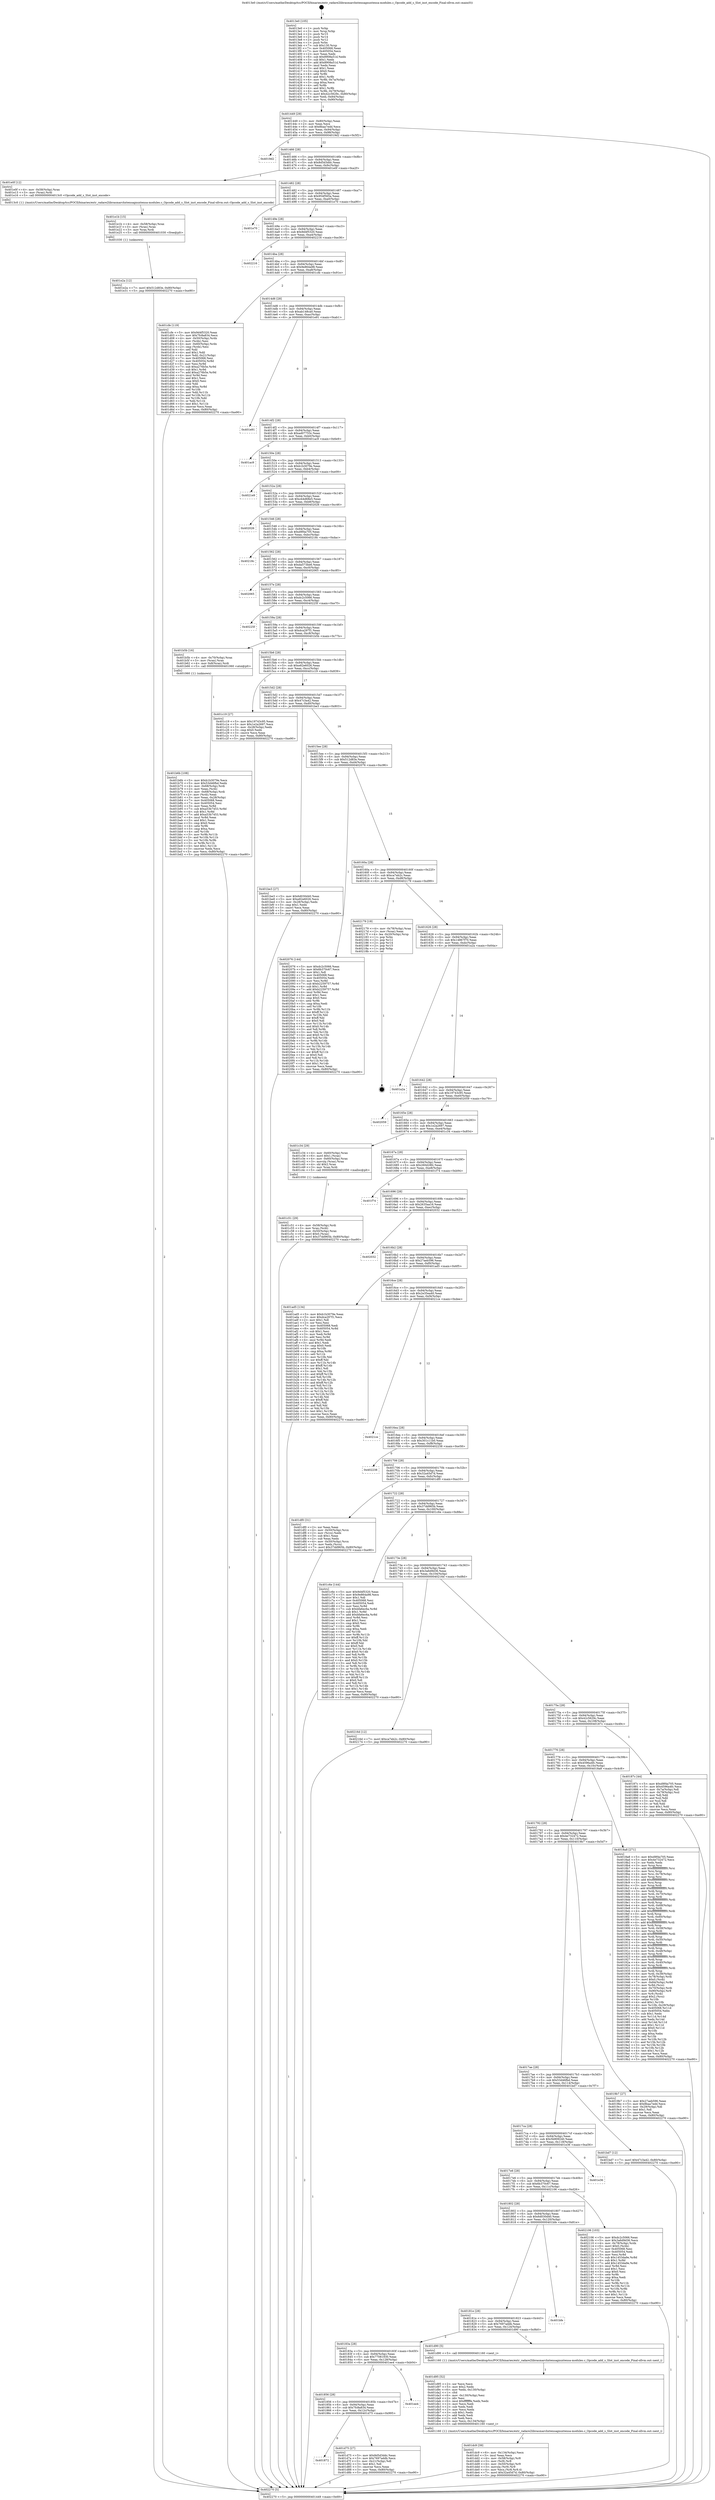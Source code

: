 digraph "0x4013e0" {
  label = "0x4013e0 (/mnt/c/Users/mathe/Desktop/tcc/POCII/binaries/extr_radare2librasmarchxtensagnuxtensa-modules.c_Opcode_add_s_Slot_inst_encode_Final-ollvm.out::main(0))"
  labelloc = "t"
  node[shape=record]

  Entry [label="",width=0.3,height=0.3,shape=circle,fillcolor=black,style=filled]
  "0x401449" [label="{
     0x401449 [29]\l
     | [instrs]\l
     &nbsp;&nbsp;0x401449 \<+3\>: mov -0x80(%rbp),%eax\l
     &nbsp;&nbsp;0x40144c \<+2\>: mov %eax,%ecx\l
     &nbsp;&nbsp;0x40144e \<+6\>: sub $0x8baa7edd,%ecx\l
     &nbsp;&nbsp;0x401454 \<+6\>: mov %eax,-0x94(%rbp)\l
     &nbsp;&nbsp;0x40145a \<+6\>: mov %ecx,-0x98(%rbp)\l
     &nbsp;&nbsp;0x401460 \<+6\>: je 00000000004019d2 \<main+0x5f2\>\l
  }"]
  "0x4019d2" [label="{
     0x4019d2\l
  }", style=dashed]
  "0x401466" [label="{
     0x401466 [28]\l
     | [instrs]\l
     &nbsp;&nbsp;0x401466 \<+5\>: jmp 000000000040146b \<main+0x8b\>\l
     &nbsp;&nbsp;0x40146b \<+6\>: mov -0x94(%rbp),%eax\l
     &nbsp;&nbsp;0x401471 \<+5\>: sub $0x8d5d3ddc,%eax\l
     &nbsp;&nbsp;0x401476 \<+6\>: mov %eax,-0x9c(%rbp)\l
     &nbsp;&nbsp;0x40147c \<+6\>: je 0000000000401e0f \<main+0xa2f\>\l
  }"]
  Exit [label="",width=0.3,height=0.3,shape=circle,fillcolor=black,style=filled,peripheries=2]
  "0x401e0f" [label="{
     0x401e0f [12]\l
     | [instrs]\l
     &nbsp;&nbsp;0x401e0f \<+4\>: mov -0x58(%rbp),%rax\l
     &nbsp;&nbsp;0x401e13 \<+3\>: mov (%rax),%rdi\l
     &nbsp;&nbsp;0x401e16 \<+5\>: call 00000000004013c0 \<Opcode_add_s_Slot_inst_encode\>\l
     | [calls]\l
     &nbsp;&nbsp;0x4013c0 \{1\} (/mnt/c/Users/mathe/Desktop/tcc/POCII/binaries/extr_radare2librasmarchxtensagnuxtensa-modules.c_Opcode_add_s_Slot_inst_encode_Final-ollvm.out::Opcode_add_s_Slot_inst_encode)\l
  }"]
  "0x401482" [label="{
     0x401482 [28]\l
     | [instrs]\l
     &nbsp;&nbsp;0x401482 \<+5\>: jmp 0000000000401487 \<main+0xa7\>\l
     &nbsp;&nbsp;0x401487 \<+6\>: mov -0x94(%rbp),%eax\l
     &nbsp;&nbsp;0x40148d \<+5\>: sub $0x954f565a,%eax\l
     &nbsp;&nbsp;0x401492 \<+6\>: mov %eax,-0xa0(%rbp)\l
     &nbsp;&nbsp;0x401498 \<+6\>: je 0000000000401e70 \<main+0xa90\>\l
  }"]
  "0x401e2a" [label="{
     0x401e2a [12]\l
     | [instrs]\l
     &nbsp;&nbsp;0x401e2a \<+7\>: movl $0x512d83e,-0x80(%rbp)\l
     &nbsp;&nbsp;0x401e31 \<+5\>: jmp 0000000000402270 \<main+0xe90\>\l
  }"]
  "0x401e70" [label="{
     0x401e70\l
  }", style=dashed]
  "0x40149e" [label="{
     0x40149e [28]\l
     | [instrs]\l
     &nbsp;&nbsp;0x40149e \<+5\>: jmp 00000000004014a3 \<main+0xc3\>\l
     &nbsp;&nbsp;0x4014a3 \<+6\>: mov -0x94(%rbp),%eax\l
     &nbsp;&nbsp;0x4014a9 \<+5\>: sub $0x9d4f5320,%eax\l
     &nbsp;&nbsp;0x4014ae \<+6\>: mov %eax,-0xa4(%rbp)\l
     &nbsp;&nbsp;0x4014b4 \<+6\>: je 0000000000402216 \<main+0xe36\>\l
  }"]
  "0x401e1b" [label="{
     0x401e1b [15]\l
     | [instrs]\l
     &nbsp;&nbsp;0x401e1b \<+4\>: mov -0x58(%rbp),%rax\l
     &nbsp;&nbsp;0x401e1f \<+3\>: mov (%rax),%rax\l
     &nbsp;&nbsp;0x401e22 \<+3\>: mov %rax,%rdi\l
     &nbsp;&nbsp;0x401e25 \<+5\>: call 0000000000401030 \<free@plt\>\l
     | [calls]\l
     &nbsp;&nbsp;0x401030 \{1\} (unknown)\l
  }"]
  "0x402216" [label="{
     0x402216\l
  }", style=dashed]
  "0x4014ba" [label="{
     0x4014ba [28]\l
     | [instrs]\l
     &nbsp;&nbsp;0x4014ba \<+5\>: jmp 00000000004014bf \<main+0xdf\>\l
     &nbsp;&nbsp;0x4014bf \<+6\>: mov -0x94(%rbp),%eax\l
     &nbsp;&nbsp;0x4014c5 \<+5\>: sub $0x9e864a98,%eax\l
     &nbsp;&nbsp;0x4014ca \<+6\>: mov %eax,-0xa8(%rbp)\l
     &nbsp;&nbsp;0x4014d0 \<+6\>: je 0000000000401cfe \<main+0x91e\>\l
  }"]
  "0x401dc9" [label="{
     0x401dc9 [39]\l
     | [instrs]\l
     &nbsp;&nbsp;0x401dc9 \<+6\>: mov -0x134(%rbp),%ecx\l
     &nbsp;&nbsp;0x401dcf \<+3\>: imul %eax,%ecx\l
     &nbsp;&nbsp;0x401dd2 \<+4\>: mov -0x58(%rbp),%r8\l
     &nbsp;&nbsp;0x401dd6 \<+3\>: mov (%r8),%r8\l
     &nbsp;&nbsp;0x401dd9 \<+4\>: mov -0x50(%rbp),%r9\l
     &nbsp;&nbsp;0x401ddd \<+3\>: movslq (%r9),%r9\l
     &nbsp;&nbsp;0x401de0 \<+4\>: mov %ecx,(%r8,%r9,4)\l
     &nbsp;&nbsp;0x401de4 \<+7\>: movl $0x32a45d7d,-0x80(%rbp)\l
     &nbsp;&nbsp;0x401deb \<+5\>: jmp 0000000000402270 \<main+0xe90\>\l
  }"]
  "0x401cfe" [label="{
     0x401cfe [119]\l
     | [instrs]\l
     &nbsp;&nbsp;0x401cfe \<+5\>: mov $0x9d4f5320,%eax\l
     &nbsp;&nbsp;0x401d03 \<+5\>: mov $0x7fc8a834,%ecx\l
     &nbsp;&nbsp;0x401d08 \<+4\>: mov -0x50(%rbp),%rdx\l
     &nbsp;&nbsp;0x401d0c \<+2\>: mov (%rdx),%esi\l
     &nbsp;&nbsp;0x401d0e \<+4\>: mov -0x60(%rbp),%rdx\l
     &nbsp;&nbsp;0x401d12 \<+2\>: cmp (%rdx),%esi\l
     &nbsp;&nbsp;0x401d14 \<+4\>: setl %dil\l
     &nbsp;&nbsp;0x401d18 \<+4\>: and $0x1,%dil\l
     &nbsp;&nbsp;0x401d1c \<+4\>: mov %dil,-0x21(%rbp)\l
     &nbsp;&nbsp;0x401d20 \<+7\>: mov 0x405068,%esi\l
     &nbsp;&nbsp;0x401d27 \<+8\>: mov 0x405054,%r8d\l
     &nbsp;&nbsp;0x401d2f \<+3\>: mov %esi,%r9d\l
     &nbsp;&nbsp;0x401d32 \<+7\>: sub $0xa276b5e,%r9d\l
     &nbsp;&nbsp;0x401d39 \<+4\>: sub $0x1,%r9d\l
     &nbsp;&nbsp;0x401d3d \<+7\>: add $0xa276b5e,%r9d\l
     &nbsp;&nbsp;0x401d44 \<+4\>: imul %r9d,%esi\l
     &nbsp;&nbsp;0x401d48 \<+3\>: and $0x1,%esi\l
     &nbsp;&nbsp;0x401d4b \<+3\>: cmp $0x0,%esi\l
     &nbsp;&nbsp;0x401d4e \<+4\>: sete %dil\l
     &nbsp;&nbsp;0x401d52 \<+4\>: cmp $0xa,%r8d\l
     &nbsp;&nbsp;0x401d56 \<+4\>: setl %r10b\l
     &nbsp;&nbsp;0x401d5a \<+3\>: mov %dil,%r11b\l
     &nbsp;&nbsp;0x401d5d \<+3\>: and %r10b,%r11b\l
     &nbsp;&nbsp;0x401d60 \<+3\>: xor %r10b,%dil\l
     &nbsp;&nbsp;0x401d63 \<+3\>: or %dil,%r11b\l
     &nbsp;&nbsp;0x401d66 \<+4\>: test $0x1,%r11b\l
     &nbsp;&nbsp;0x401d6a \<+3\>: cmovne %ecx,%eax\l
     &nbsp;&nbsp;0x401d6d \<+3\>: mov %eax,-0x80(%rbp)\l
     &nbsp;&nbsp;0x401d70 \<+5\>: jmp 0000000000402270 \<main+0xe90\>\l
  }"]
  "0x4014d6" [label="{
     0x4014d6 [28]\l
     | [instrs]\l
     &nbsp;&nbsp;0x4014d6 \<+5\>: jmp 00000000004014db \<main+0xfb\>\l
     &nbsp;&nbsp;0x4014db \<+6\>: mov -0x94(%rbp),%eax\l
     &nbsp;&nbsp;0x4014e1 \<+5\>: sub $0xab148ca0,%eax\l
     &nbsp;&nbsp;0x4014e6 \<+6\>: mov %eax,-0xac(%rbp)\l
     &nbsp;&nbsp;0x4014ec \<+6\>: je 0000000000401e91 \<main+0xab1\>\l
  }"]
  "0x401d95" [label="{
     0x401d95 [52]\l
     | [instrs]\l
     &nbsp;&nbsp;0x401d95 \<+2\>: xor %ecx,%ecx\l
     &nbsp;&nbsp;0x401d97 \<+5\>: mov $0x2,%edx\l
     &nbsp;&nbsp;0x401d9c \<+6\>: mov %edx,-0x130(%rbp)\l
     &nbsp;&nbsp;0x401da2 \<+1\>: cltd\l
     &nbsp;&nbsp;0x401da3 \<+6\>: mov -0x130(%rbp),%esi\l
     &nbsp;&nbsp;0x401da9 \<+2\>: idiv %esi\l
     &nbsp;&nbsp;0x401dab \<+6\>: imul $0xfffffffe,%edx,%edx\l
     &nbsp;&nbsp;0x401db1 \<+2\>: mov %ecx,%edi\l
     &nbsp;&nbsp;0x401db3 \<+2\>: sub %edx,%edi\l
     &nbsp;&nbsp;0x401db5 \<+2\>: mov %ecx,%edx\l
     &nbsp;&nbsp;0x401db7 \<+3\>: sub $0x1,%edx\l
     &nbsp;&nbsp;0x401dba \<+2\>: add %edx,%edi\l
     &nbsp;&nbsp;0x401dbc \<+2\>: sub %edi,%ecx\l
     &nbsp;&nbsp;0x401dbe \<+6\>: mov %ecx,-0x134(%rbp)\l
     &nbsp;&nbsp;0x401dc4 \<+5\>: call 0000000000401160 \<next_i\>\l
     | [calls]\l
     &nbsp;&nbsp;0x401160 \{1\} (/mnt/c/Users/mathe/Desktop/tcc/POCII/binaries/extr_radare2librasmarchxtensagnuxtensa-modules.c_Opcode_add_s_Slot_inst_encode_Final-ollvm.out::next_i)\l
  }"]
  "0x401e91" [label="{
     0x401e91\l
  }", style=dashed]
  "0x4014f2" [label="{
     0x4014f2 [28]\l
     | [instrs]\l
     &nbsp;&nbsp;0x4014f2 \<+5\>: jmp 00000000004014f7 \<main+0x117\>\l
     &nbsp;&nbsp;0x4014f7 \<+6\>: mov -0x94(%rbp),%eax\l
     &nbsp;&nbsp;0x4014fd \<+5\>: sub $0xad07753c,%eax\l
     &nbsp;&nbsp;0x401502 \<+6\>: mov %eax,-0xb0(%rbp)\l
     &nbsp;&nbsp;0x401508 \<+6\>: je 0000000000401ac9 \<main+0x6e9\>\l
  }"]
  "0x401872" [label="{
     0x401872\l
  }", style=dashed]
  "0x401ac9" [label="{
     0x401ac9\l
  }", style=dashed]
  "0x40150e" [label="{
     0x40150e [28]\l
     | [instrs]\l
     &nbsp;&nbsp;0x40150e \<+5\>: jmp 0000000000401513 \<main+0x133\>\l
     &nbsp;&nbsp;0x401513 \<+6\>: mov -0x94(%rbp),%eax\l
     &nbsp;&nbsp;0x401519 \<+5\>: sub $0xb1b3079e,%eax\l
     &nbsp;&nbsp;0x40151e \<+6\>: mov %eax,-0xb4(%rbp)\l
     &nbsp;&nbsp;0x401524 \<+6\>: je 00000000004021e9 \<main+0xe09\>\l
  }"]
  "0x401d75" [label="{
     0x401d75 [27]\l
     | [instrs]\l
     &nbsp;&nbsp;0x401d75 \<+5\>: mov $0x8d5d3ddc,%eax\l
     &nbsp;&nbsp;0x401d7a \<+5\>: mov $0x7697addb,%ecx\l
     &nbsp;&nbsp;0x401d7f \<+3\>: mov -0x21(%rbp),%dl\l
     &nbsp;&nbsp;0x401d82 \<+3\>: test $0x1,%dl\l
     &nbsp;&nbsp;0x401d85 \<+3\>: cmovne %ecx,%eax\l
     &nbsp;&nbsp;0x401d88 \<+3\>: mov %eax,-0x80(%rbp)\l
     &nbsp;&nbsp;0x401d8b \<+5\>: jmp 0000000000402270 \<main+0xe90\>\l
  }"]
  "0x4021e9" [label="{
     0x4021e9\l
  }", style=dashed]
  "0x40152a" [label="{
     0x40152a [28]\l
     | [instrs]\l
     &nbsp;&nbsp;0x40152a \<+5\>: jmp 000000000040152f \<main+0x14f\>\l
     &nbsp;&nbsp;0x40152f \<+6\>: mov -0x94(%rbp),%eax\l
     &nbsp;&nbsp;0x401535 \<+5\>: sub $0xcb4d68e5,%eax\l
     &nbsp;&nbsp;0x40153a \<+6\>: mov %eax,-0xb8(%rbp)\l
     &nbsp;&nbsp;0x401540 \<+6\>: je 0000000000402026 \<main+0xc46\>\l
  }"]
  "0x401856" [label="{
     0x401856 [28]\l
     | [instrs]\l
     &nbsp;&nbsp;0x401856 \<+5\>: jmp 000000000040185b \<main+0x47b\>\l
     &nbsp;&nbsp;0x40185b \<+6\>: mov -0x94(%rbp),%eax\l
     &nbsp;&nbsp;0x401861 \<+5\>: sub $0x7fc8a834,%eax\l
     &nbsp;&nbsp;0x401866 \<+6\>: mov %eax,-0x12c(%rbp)\l
     &nbsp;&nbsp;0x40186c \<+6\>: je 0000000000401d75 \<main+0x995\>\l
  }"]
  "0x402026" [label="{
     0x402026\l
  }", style=dashed]
  "0x401546" [label="{
     0x401546 [28]\l
     | [instrs]\l
     &nbsp;&nbsp;0x401546 \<+5\>: jmp 000000000040154b \<main+0x16b\>\l
     &nbsp;&nbsp;0x40154b \<+6\>: mov -0x94(%rbp),%eax\l
     &nbsp;&nbsp;0x401551 \<+5\>: sub $0xd9f4a705,%eax\l
     &nbsp;&nbsp;0x401556 \<+6\>: mov %eax,-0xbc(%rbp)\l
     &nbsp;&nbsp;0x40155c \<+6\>: je 000000000040218c \<main+0xdac\>\l
  }"]
  "0x401ee4" [label="{
     0x401ee4\l
  }", style=dashed]
  "0x40218c" [label="{
     0x40218c\l
  }", style=dashed]
  "0x401562" [label="{
     0x401562 [28]\l
     | [instrs]\l
     &nbsp;&nbsp;0x401562 \<+5\>: jmp 0000000000401567 \<main+0x187\>\l
     &nbsp;&nbsp;0x401567 \<+6\>: mov -0x94(%rbp),%eax\l
     &nbsp;&nbsp;0x40156d \<+5\>: sub $0xda573be6,%eax\l
     &nbsp;&nbsp;0x401572 \<+6\>: mov %eax,-0xc0(%rbp)\l
     &nbsp;&nbsp;0x401578 \<+6\>: je 0000000000402065 \<main+0xc85\>\l
  }"]
  "0x40183a" [label="{
     0x40183a [28]\l
     | [instrs]\l
     &nbsp;&nbsp;0x40183a \<+5\>: jmp 000000000040183f \<main+0x45f\>\l
     &nbsp;&nbsp;0x40183f \<+6\>: mov -0x94(%rbp),%eax\l
     &nbsp;&nbsp;0x401845 \<+5\>: sub $0x77081930,%eax\l
     &nbsp;&nbsp;0x40184a \<+6\>: mov %eax,-0x128(%rbp)\l
     &nbsp;&nbsp;0x401850 \<+6\>: je 0000000000401ee4 \<main+0xb04\>\l
  }"]
  "0x402065" [label="{
     0x402065\l
  }", style=dashed]
  "0x40157e" [label="{
     0x40157e [28]\l
     | [instrs]\l
     &nbsp;&nbsp;0x40157e \<+5\>: jmp 0000000000401583 \<main+0x1a3\>\l
     &nbsp;&nbsp;0x401583 \<+6\>: mov -0x94(%rbp),%eax\l
     &nbsp;&nbsp;0x401589 \<+5\>: sub $0xdc2c5066,%eax\l
     &nbsp;&nbsp;0x40158e \<+6\>: mov %eax,-0xc4(%rbp)\l
     &nbsp;&nbsp;0x401594 \<+6\>: je 000000000040225f \<main+0xe7f\>\l
  }"]
  "0x401d90" [label="{
     0x401d90 [5]\l
     | [instrs]\l
     &nbsp;&nbsp;0x401d90 \<+5\>: call 0000000000401160 \<next_i\>\l
     | [calls]\l
     &nbsp;&nbsp;0x401160 \{1\} (/mnt/c/Users/mathe/Desktop/tcc/POCII/binaries/extr_radare2librasmarchxtensagnuxtensa-modules.c_Opcode_add_s_Slot_inst_encode_Final-ollvm.out::next_i)\l
  }"]
  "0x40225f" [label="{
     0x40225f\l
  }", style=dashed]
  "0x40159a" [label="{
     0x40159a [28]\l
     | [instrs]\l
     &nbsp;&nbsp;0x40159a \<+5\>: jmp 000000000040159f \<main+0x1bf\>\l
     &nbsp;&nbsp;0x40159f \<+6\>: mov -0x94(%rbp),%eax\l
     &nbsp;&nbsp;0x4015a5 \<+5\>: sub $0xdca297f1,%eax\l
     &nbsp;&nbsp;0x4015aa \<+6\>: mov %eax,-0xc8(%rbp)\l
     &nbsp;&nbsp;0x4015b0 \<+6\>: je 0000000000401b5b \<main+0x77b\>\l
  }"]
  "0x40181e" [label="{
     0x40181e [28]\l
     | [instrs]\l
     &nbsp;&nbsp;0x40181e \<+5\>: jmp 0000000000401823 \<main+0x443\>\l
     &nbsp;&nbsp;0x401823 \<+6\>: mov -0x94(%rbp),%eax\l
     &nbsp;&nbsp;0x401829 \<+5\>: sub $0x7697addb,%eax\l
     &nbsp;&nbsp;0x40182e \<+6\>: mov %eax,-0x124(%rbp)\l
     &nbsp;&nbsp;0x401834 \<+6\>: je 0000000000401d90 \<main+0x9b0\>\l
  }"]
  "0x401b5b" [label="{
     0x401b5b [16]\l
     | [instrs]\l
     &nbsp;&nbsp;0x401b5b \<+4\>: mov -0x70(%rbp),%rax\l
     &nbsp;&nbsp;0x401b5f \<+3\>: mov (%rax),%rax\l
     &nbsp;&nbsp;0x401b62 \<+4\>: mov 0x8(%rax),%rdi\l
     &nbsp;&nbsp;0x401b66 \<+5\>: call 0000000000401060 \<atoi@plt\>\l
     | [calls]\l
     &nbsp;&nbsp;0x401060 \{1\} (unknown)\l
  }"]
  "0x4015b6" [label="{
     0x4015b6 [28]\l
     | [instrs]\l
     &nbsp;&nbsp;0x4015b6 \<+5\>: jmp 00000000004015bb \<main+0x1db\>\l
     &nbsp;&nbsp;0x4015bb \<+6\>: mov -0x94(%rbp),%eax\l
     &nbsp;&nbsp;0x4015c1 \<+5\>: sub $0xe82e6026,%eax\l
     &nbsp;&nbsp;0x4015c6 \<+6\>: mov %eax,-0xcc(%rbp)\l
     &nbsp;&nbsp;0x4015cc \<+6\>: je 0000000000401c19 \<main+0x839\>\l
  }"]
  "0x401bfe" [label="{
     0x401bfe\l
  }", style=dashed]
  "0x401c19" [label="{
     0x401c19 [27]\l
     | [instrs]\l
     &nbsp;&nbsp;0x401c19 \<+5\>: mov $0x19743c95,%eax\l
     &nbsp;&nbsp;0x401c1e \<+5\>: mov $0x1e2a2697,%ecx\l
     &nbsp;&nbsp;0x401c23 \<+3\>: mov -0x28(%rbp),%edx\l
     &nbsp;&nbsp;0x401c26 \<+3\>: cmp $0x0,%edx\l
     &nbsp;&nbsp;0x401c29 \<+3\>: cmove %ecx,%eax\l
     &nbsp;&nbsp;0x401c2c \<+3\>: mov %eax,-0x80(%rbp)\l
     &nbsp;&nbsp;0x401c2f \<+5\>: jmp 0000000000402270 \<main+0xe90\>\l
  }"]
  "0x4015d2" [label="{
     0x4015d2 [28]\l
     | [instrs]\l
     &nbsp;&nbsp;0x4015d2 \<+5\>: jmp 00000000004015d7 \<main+0x1f7\>\l
     &nbsp;&nbsp;0x4015d7 \<+6\>: mov -0x94(%rbp),%eax\l
     &nbsp;&nbsp;0x4015dd \<+5\>: sub $0x47c3a42,%eax\l
     &nbsp;&nbsp;0x4015e2 \<+6\>: mov %eax,-0xd0(%rbp)\l
     &nbsp;&nbsp;0x4015e8 \<+6\>: je 0000000000401be3 \<main+0x803\>\l
  }"]
  "0x401802" [label="{
     0x401802 [28]\l
     | [instrs]\l
     &nbsp;&nbsp;0x401802 \<+5\>: jmp 0000000000401807 \<main+0x427\>\l
     &nbsp;&nbsp;0x401807 \<+6\>: mov -0x94(%rbp),%eax\l
     &nbsp;&nbsp;0x40180d \<+5\>: sub $0x6d030d40,%eax\l
     &nbsp;&nbsp;0x401812 \<+6\>: mov %eax,-0x120(%rbp)\l
     &nbsp;&nbsp;0x401818 \<+6\>: je 0000000000401bfe \<main+0x81e\>\l
  }"]
  "0x401be3" [label="{
     0x401be3 [27]\l
     | [instrs]\l
     &nbsp;&nbsp;0x401be3 \<+5\>: mov $0x6d030d40,%eax\l
     &nbsp;&nbsp;0x401be8 \<+5\>: mov $0xe82e6026,%ecx\l
     &nbsp;&nbsp;0x401bed \<+3\>: mov -0x28(%rbp),%edx\l
     &nbsp;&nbsp;0x401bf0 \<+3\>: cmp $0x1,%edx\l
     &nbsp;&nbsp;0x401bf3 \<+3\>: cmovl %ecx,%eax\l
     &nbsp;&nbsp;0x401bf6 \<+3\>: mov %eax,-0x80(%rbp)\l
     &nbsp;&nbsp;0x401bf9 \<+5\>: jmp 0000000000402270 \<main+0xe90\>\l
  }"]
  "0x4015ee" [label="{
     0x4015ee [28]\l
     | [instrs]\l
     &nbsp;&nbsp;0x4015ee \<+5\>: jmp 00000000004015f3 \<main+0x213\>\l
     &nbsp;&nbsp;0x4015f3 \<+6\>: mov -0x94(%rbp),%eax\l
     &nbsp;&nbsp;0x4015f9 \<+5\>: sub $0x512d83e,%eax\l
     &nbsp;&nbsp;0x4015fe \<+6\>: mov %eax,-0xd4(%rbp)\l
     &nbsp;&nbsp;0x401604 \<+6\>: je 0000000000402076 \<main+0xc96\>\l
  }"]
  "0x402106" [label="{
     0x402106 [103]\l
     | [instrs]\l
     &nbsp;&nbsp;0x402106 \<+5\>: mov $0xdc2c5066,%eax\l
     &nbsp;&nbsp;0x40210b \<+5\>: mov $0x3a6d9d36,%ecx\l
     &nbsp;&nbsp;0x402110 \<+4\>: mov -0x78(%rbp),%rdx\l
     &nbsp;&nbsp;0x402114 \<+6\>: movl $0x0,(%rdx)\l
     &nbsp;&nbsp;0x40211a \<+7\>: mov 0x405068,%esi\l
     &nbsp;&nbsp;0x402121 \<+7\>: mov 0x405054,%edi\l
     &nbsp;&nbsp;0x402128 \<+3\>: mov %esi,%r8d\l
     &nbsp;&nbsp;0x40212b \<+7\>: sub $0x1453da9e,%r8d\l
     &nbsp;&nbsp;0x402132 \<+4\>: sub $0x1,%r8d\l
     &nbsp;&nbsp;0x402136 \<+7\>: add $0x1453da9e,%r8d\l
     &nbsp;&nbsp;0x40213d \<+4\>: imul %r8d,%esi\l
     &nbsp;&nbsp;0x402141 \<+3\>: and $0x1,%esi\l
     &nbsp;&nbsp;0x402144 \<+3\>: cmp $0x0,%esi\l
     &nbsp;&nbsp;0x402147 \<+4\>: sete %r9b\l
     &nbsp;&nbsp;0x40214b \<+3\>: cmp $0xa,%edi\l
     &nbsp;&nbsp;0x40214e \<+4\>: setl %r10b\l
     &nbsp;&nbsp;0x402152 \<+3\>: mov %r9b,%r11b\l
     &nbsp;&nbsp;0x402155 \<+3\>: and %r10b,%r11b\l
     &nbsp;&nbsp;0x402158 \<+3\>: xor %r10b,%r9b\l
     &nbsp;&nbsp;0x40215b \<+3\>: or %r9b,%r11b\l
     &nbsp;&nbsp;0x40215e \<+4\>: test $0x1,%r11b\l
     &nbsp;&nbsp;0x402162 \<+3\>: cmovne %ecx,%eax\l
     &nbsp;&nbsp;0x402165 \<+3\>: mov %eax,-0x80(%rbp)\l
     &nbsp;&nbsp;0x402168 \<+5\>: jmp 0000000000402270 \<main+0xe90\>\l
  }"]
  "0x402076" [label="{
     0x402076 [144]\l
     | [instrs]\l
     &nbsp;&nbsp;0x402076 \<+5\>: mov $0xdc2c5066,%eax\l
     &nbsp;&nbsp;0x40207b \<+5\>: mov $0x6b370c67,%ecx\l
     &nbsp;&nbsp;0x402080 \<+2\>: mov $0x1,%dl\l
     &nbsp;&nbsp;0x402082 \<+7\>: mov 0x405068,%esi\l
     &nbsp;&nbsp;0x402089 \<+7\>: mov 0x405054,%edi\l
     &nbsp;&nbsp;0x402090 \<+3\>: mov %esi,%r8d\l
     &nbsp;&nbsp;0x402093 \<+7\>: sub $0xb2259757,%r8d\l
     &nbsp;&nbsp;0x40209a \<+4\>: sub $0x1,%r8d\l
     &nbsp;&nbsp;0x40209e \<+7\>: add $0xb2259757,%r8d\l
     &nbsp;&nbsp;0x4020a5 \<+4\>: imul %r8d,%esi\l
     &nbsp;&nbsp;0x4020a9 \<+3\>: and $0x1,%esi\l
     &nbsp;&nbsp;0x4020ac \<+3\>: cmp $0x0,%esi\l
     &nbsp;&nbsp;0x4020af \<+4\>: sete %r9b\l
     &nbsp;&nbsp;0x4020b3 \<+3\>: cmp $0xa,%edi\l
     &nbsp;&nbsp;0x4020b6 \<+4\>: setl %r10b\l
     &nbsp;&nbsp;0x4020ba \<+3\>: mov %r9b,%r11b\l
     &nbsp;&nbsp;0x4020bd \<+4\>: xor $0xff,%r11b\l
     &nbsp;&nbsp;0x4020c1 \<+3\>: mov %r10b,%bl\l
     &nbsp;&nbsp;0x4020c4 \<+3\>: xor $0xff,%bl\l
     &nbsp;&nbsp;0x4020c7 \<+3\>: xor $0x0,%dl\l
     &nbsp;&nbsp;0x4020ca \<+3\>: mov %r11b,%r14b\l
     &nbsp;&nbsp;0x4020cd \<+4\>: and $0x0,%r14b\l
     &nbsp;&nbsp;0x4020d1 \<+3\>: and %dl,%r9b\l
     &nbsp;&nbsp;0x4020d4 \<+3\>: mov %bl,%r15b\l
     &nbsp;&nbsp;0x4020d7 \<+4\>: and $0x0,%r15b\l
     &nbsp;&nbsp;0x4020db \<+3\>: and %dl,%r10b\l
     &nbsp;&nbsp;0x4020de \<+3\>: or %r9b,%r14b\l
     &nbsp;&nbsp;0x4020e1 \<+3\>: or %r10b,%r15b\l
     &nbsp;&nbsp;0x4020e4 \<+3\>: xor %r15b,%r14b\l
     &nbsp;&nbsp;0x4020e7 \<+3\>: or %bl,%r11b\l
     &nbsp;&nbsp;0x4020ea \<+4\>: xor $0xff,%r11b\l
     &nbsp;&nbsp;0x4020ee \<+3\>: or $0x0,%dl\l
     &nbsp;&nbsp;0x4020f1 \<+3\>: and %dl,%r11b\l
     &nbsp;&nbsp;0x4020f4 \<+3\>: or %r11b,%r14b\l
     &nbsp;&nbsp;0x4020f7 \<+4\>: test $0x1,%r14b\l
     &nbsp;&nbsp;0x4020fb \<+3\>: cmovne %ecx,%eax\l
     &nbsp;&nbsp;0x4020fe \<+3\>: mov %eax,-0x80(%rbp)\l
     &nbsp;&nbsp;0x402101 \<+5\>: jmp 0000000000402270 \<main+0xe90\>\l
  }"]
  "0x40160a" [label="{
     0x40160a [28]\l
     | [instrs]\l
     &nbsp;&nbsp;0x40160a \<+5\>: jmp 000000000040160f \<main+0x22f\>\l
     &nbsp;&nbsp;0x40160f \<+6\>: mov -0x94(%rbp),%eax\l
     &nbsp;&nbsp;0x401615 \<+5\>: sub $0xca7eb2c,%eax\l
     &nbsp;&nbsp;0x40161a \<+6\>: mov %eax,-0xd8(%rbp)\l
     &nbsp;&nbsp;0x401620 \<+6\>: je 0000000000402179 \<main+0xd99\>\l
  }"]
  "0x4017e6" [label="{
     0x4017e6 [28]\l
     | [instrs]\l
     &nbsp;&nbsp;0x4017e6 \<+5\>: jmp 00000000004017eb \<main+0x40b\>\l
     &nbsp;&nbsp;0x4017eb \<+6\>: mov -0x94(%rbp),%eax\l
     &nbsp;&nbsp;0x4017f1 \<+5\>: sub $0x6b370c67,%eax\l
     &nbsp;&nbsp;0x4017f6 \<+6\>: mov %eax,-0x11c(%rbp)\l
     &nbsp;&nbsp;0x4017fc \<+6\>: je 0000000000402106 \<main+0xd26\>\l
  }"]
  "0x402179" [label="{
     0x402179 [19]\l
     | [instrs]\l
     &nbsp;&nbsp;0x402179 \<+4\>: mov -0x78(%rbp),%rax\l
     &nbsp;&nbsp;0x40217d \<+2\>: mov (%rax),%eax\l
     &nbsp;&nbsp;0x40217f \<+4\>: lea -0x20(%rbp),%rsp\l
     &nbsp;&nbsp;0x402183 \<+1\>: pop %rbx\l
     &nbsp;&nbsp;0x402184 \<+2\>: pop %r12\l
     &nbsp;&nbsp;0x402186 \<+2\>: pop %r14\l
     &nbsp;&nbsp;0x402188 \<+2\>: pop %r15\l
     &nbsp;&nbsp;0x40218a \<+1\>: pop %rbp\l
     &nbsp;&nbsp;0x40218b \<+1\>: ret\l
  }"]
  "0x401626" [label="{
     0x401626 [28]\l
     | [instrs]\l
     &nbsp;&nbsp;0x401626 \<+5\>: jmp 000000000040162b \<main+0x24b\>\l
     &nbsp;&nbsp;0x40162b \<+6\>: mov -0x94(%rbp),%eax\l
     &nbsp;&nbsp;0x401631 \<+5\>: sub $0x14867f70,%eax\l
     &nbsp;&nbsp;0x401636 \<+6\>: mov %eax,-0xdc(%rbp)\l
     &nbsp;&nbsp;0x40163c \<+6\>: je 0000000000401a2a \<main+0x64a\>\l
  }"]
  "0x401e36" [label="{
     0x401e36\l
  }", style=dashed]
  "0x401a2a" [label="{
     0x401a2a\l
  }", style=dashed]
  "0x401642" [label="{
     0x401642 [28]\l
     | [instrs]\l
     &nbsp;&nbsp;0x401642 \<+5\>: jmp 0000000000401647 \<main+0x267\>\l
     &nbsp;&nbsp;0x401647 \<+6\>: mov -0x94(%rbp),%eax\l
     &nbsp;&nbsp;0x40164d \<+5\>: sub $0x19743c95,%eax\l
     &nbsp;&nbsp;0x401652 \<+6\>: mov %eax,-0xe0(%rbp)\l
     &nbsp;&nbsp;0x401658 \<+6\>: je 0000000000402059 \<main+0xc79\>\l
  }"]
  "0x401c51" [label="{
     0x401c51 [29]\l
     | [instrs]\l
     &nbsp;&nbsp;0x401c51 \<+4\>: mov -0x58(%rbp),%rdi\l
     &nbsp;&nbsp;0x401c55 \<+3\>: mov %rax,(%rdi)\l
     &nbsp;&nbsp;0x401c58 \<+4\>: mov -0x50(%rbp),%rax\l
     &nbsp;&nbsp;0x401c5c \<+6\>: movl $0x0,(%rax)\l
     &nbsp;&nbsp;0x401c62 \<+7\>: movl $0x37dd965b,-0x80(%rbp)\l
     &nbsp;&nbsp;0x401c69 \<+5\>: jmp 0000000000402270 \<main+0xe90\>\l
  }"]
  "0x402059" [label="{
     0x402059\l
  }", style=dashed]
  "0x40165e" [label="{
     0x40165e [28]\l
     | [instrs]\l
     &nbsp;&nbsp;0x40165e \<+5\>: jmp 0000000000401663 \<main+0x283\>\l
     &nbsp;&nbsp;0x401663 \<+6\>: mov -0x94(%rbp),%eax\l
     &nbsp;&nbsp;0x401669 \<+5\>: sub $0x1e2a2697,%eax\l
     &nbsp;&nbsp;0x40166e \<+6\>: mov %eax,-0xe4(%rbp)\l
     &nbsp;&nbsp;0x401674 \<+6\>: je 0000000000401c34 \<main+0x854\>\l
  }"]
  "0x4017ca" [label="{
     0x4017ca [28]\l
     | [instrs]\l
     &nbsp;&nbsp;0x4017ca \<+5\>: jmp 00000000004017cf \<main+0x3ef\>\l
     &nbsp;&nbsp;0x4017cf \<+6\>: mov -0x94(%rbp),%eax\l
     &nbsp;&nbsp;0x4017d5 \<+5\>: sub $0x5b909240,%eax\l
     &nbsp;&nbsp;0x4017da \<+6\>: mov %eax,-0x118(%rbp)\l
     &nbsp;&nbsp;0x4017e0 \<+6\>: je 0000000000401e36 \<main+0xa56\>\l
  }"]
  "0x401c34" [label="{
     0x401c34 [29]\l
     | [instrs]\l
     &nbsp;&nbsp;0x401c34 \<+4\>: mov -0x60(%rbp),%rax\l
     &nbsp;&nbsp;0x401c38 \<+6\>: movl $0x1,(%rax)\l
     &nbsp;&nbsp;0x401c3e \<+4\>: mov -0x60(%rbp),%rax\l
     &nbsp;&nbsp;0x401c42 \<+3\>: movslq (%rax),%rax\l
     &nbsp;&nbsp;0x401c45 \<+4\>: shl $0x2,%rax\l
     &nbsp;&nbsp;0x401c49 \<+3\>: mov %rax,%rdi\l
     &nbsp;&nbsp;0x401c4c \<+5\>: call 0000000000401050 \<malloc@plt\>\l
     | [calls]\l
     &nbsp;&nbsp;0x401050 \{1\} (unknown)\l
  }"]
  "0x40167a" [label="{
     0x40167a [28]\l
     | [instrs]\l
     &nbsp;&nbsp;0x40167a \<+5\>: jmp 000000000040167f \<main+0x29f\>\l
     &nbsp;&nbsp;0x40167f \<+6\>: mov -0x94(%rbp),%eax\l
     &nbsp;&nbsp;0x401685 \<+5\>: sub $0x260d28fc,%eax\l
     &nbsp;&nbsp;0x40168a \<+6\>: mov %eax,-0xe8(%rbp)\l
     &nbsp;&nbsp;0x401690 \<+6\>: je 0000000000401f74 \<main+0xb94\>\l
  }"]
  "0x401bd7" [label="{
     0x401bd7 [12]\l
     | [instrs]\l
     &nbsp;&nbsp;0x401bd7 \<+7\>: movl $0x47c3a42,-0x80(%rbp)\l
     &nbsp;&nbsp;0x401bde \<+5\>: jmp 0000000000402270 \<main+0xe90\>\l
  }"]
  "0x401f74" [label="{
     0x401f74\l
  }", style=dashed]
  "0x401696" [label="{
     0x401696 [28]\l
     | [instrs]\l
     &nbsp;&nbsp;0x401696 \<+5\>: jmp 000000000040169b \<main+0x2bb\>\l
     &nbsp;&nbsp;0x40169b \<+6\>: mov -0x94(%rbp),%eax\l
     &nbsp;&nbsp;0x4016a1 \<+5\>: sub $0x2635aa16,%eax\l
     &nbsp;&nbsp;0x4016a6 \<+6\>: mov %eax,-0xec(%rbp)\l
     &nbsp;&nbsp;0x4016ac \<+6\>: je 0000000000402032 \<main+0xc52\>\l
  }"]
  "0x401b6b" [label="{
     0x401b6b [108]\l
     | [instrs]\l
     &nbsp;&nbsp;0x401b6b \<+5\>: mov $0xb1b3079e,%ecx\l
     &nbsp;&nbsp;0x401b70 \<+5\>: mov $0x53d46fbd,%edx\l
     &nbsp;&nbsp;0x401b75 \<+4\>: mov -0x68(%rbp),%rdi\l
     &nbsp;&nbsp;0x401b79 \<+2\>: mov %eax,(%rdi)\l
     &nbsp;&nbsp;0x401b7b \<+4\>: mov -0x68(%rbp),%rdi\l
     &nbsp;&nbsp;0x401b7f \<+2\>: mov (%rdi),%eax\l
     &nbsp;&nbsp;0x401b81 \<+3\>: mov %eax,-0x28(%rbp)\l
     &nbsp;&nbsp;0x401b84 \<+7\>: mov 0x405068,%eax\l
     &nbsp;&nbsp;0x401b8b \<+7\>: mov 0x405054,%esi\l
     &nbsp;&nbsp;0x401b92 \<+3\>: mov %eax,%r8d\l
     &nbsp;&nbsp;0x401b95 \<+7\>: sub $0xa53b7453,%r8d\l
     &nbsp;&nbsp;0x401b9c \<+4\>: sub $0x1,%r8d\l
     &nbsp;&nbsp;0x401ba0 \<+7\>: add $0xa53b7453,%r8d\l
     &nbsp;&nbsp;0x401ba7 \<+4\>: imul %r8d,%eax\l
     &nbsp;&nbsp;0x401bab \<+3\>: and $0x1,%eax\l
     &nbsp;&nbsp;0x401bae \<+3\>: cmp $0x0,%eax\l
     &nbsp;&nbsp;0x401bb1 \<+4\>: sete %r9b\l
     &nbsp;&nbsp;0x401bb5 \<+3\>: cmp $0xa,%esi\l
     &nbsp;&nbsp;0x401bb8 \<+4\>: setl %r10b\l
     &nbsp;&nbsp;0x401bbc \<+3\>: mov %r9b,%r11b\l
     &nbsp;&nbsp;0x401bbf \<+3\>: and %r10b,%r11b\l
     &nbsp;&nbsp;0x401bc2 \<+3\>: xor %r10b,%r9b\l
     &nbsp;&nbsp;0x401bc5 \<+3\>: or %r9b,%r11b\l
     &nbsp;&nbsp;0x401bc8 \<+4\>: test $0x1,%r11b\l
     &nbsp;&nbsp;0x401bcc \<+3\>: cmovne %edx,%ecx\l
     &nbsp;&nbsp;0x401bcf \<+3\>: mov %ecx,-0x80(%rbp)\l
     &nbsp;&nbsp;0x401bd2 \<+5\>: jmp 0000000000402270 \<main+0xe90\>\l
  }"]
  "0x402032" [label="{
     0x402032\l
  }", style=dashed]
  "0x4016b2" [label="{
     0x4016b2 [28]\l
     | [instrs]\l
     &nbsp;&nbsp;0x4016b2 \<+5\>: jmp 00000000004016b7 \<main+0x2d7\>\l
     &nbsp;&nbsp;0x4016b7 \<+6\>: mov -0x94(%rbp),%eax\l
     &nbsp;&nbsp;0x4016bd \<+5\>: sub $0x27aeb596,%eax\l
     &nbsp;&nbsp;0x4016c2 \<+6\>: mov %eax,-0xf0(%rbp)\l
     &nbsp;&nbsp;0x4016c8 \<+6\>: je 0000000000401ad5 \<main+0x6f5\>\l
  }"]
  "0x4017ae" [label="{
     0x4017ae [28]\l
     | [instrs]\l
     &nbsp;&nbsp;0x4017ae \<+5\>: jmp 00000000004017b3 \<main+0x3d3\>\l
     &nbsp;&nbsp;0x4017b3 \<+6\>: mov -0x94(%rbp),%eax\l
     &nbsp;&nbsp;0x4017b9 \<+5\>: sub $0x53d46fbd,%eax\l
     &nbsp;&nbsp;0x4017be \<+6\>: mov %eax,-0x114(%rbp)\l
     &nbsp;&nbsp;0x4017c4 \<+6\>: je 0000000000401bd7 \<main+0x7f7\>\l
  }"]
  "0x401ad5" [label="{
     0x401ad5 [134]\l
     | [instrs]\l
     &nbsp;&nbsp;0x401ad5 \<+5\>: mov $0xb1b3079e,%eax\l
     &nbsp;&nbsp;0x401ada \<+5\>: mov $0xdca297f1,%ecx\l
     &nbsp;&nbsp;0x401adf \<+2\>: mov $0x1,%dl\l
     &nbsp;&nbsp;0x401ae1 \<+2\>: xor %esi,%esi\l
     &nbsp;&nbsp;0x401ae3 \<+7\>: mov 0x405068,%edi\l
     &nbsp;&nbsp;0x401aea \<+8\>: mov 0x405054,%r8d\l
     &nbsp;&nbsp;0x401af2 \<+3\>: sub $0x1,%esi\l
     &nbsp;&nbsp;0x401af5 \<+3\>: mov %edi,%r9d\l
     &nbsp;&nbsp;0x401af8 \<+3\>: add %esi,%r9d\l
     &nbsp;&nbsp;0x401afb \<+4\>: imul %r9d,%edi\l
     &nbsp;&nbsp;0x401aff \<+3\>: and $0x1,%edi\l
     &nbsp;&nbsp;0x401b02 \<+3\>: cmp $0x0,%edi\l
     &nbsp;&nbsp;0x401b05 \<+4\>: sete %r10b\l
     &nbsp;&nbsp;0x401b09 \<+4\>: cmp $0xa,%r8d\l
     &nbsp;&nbsp;0x401b0d \<+4\>: setl %r11b\l
     &nbsp;&nbsp;0x401b11 \<+3\>: mov %r10b,%bl\l
     &nbsp;&nbsp;0x401b14 \<+3\>: xor $0xff,%bl\l
     &nbsp;&nbsp;0x401b17 \<+3\>: mov %r11b,%r14b\l
     &nbsp;&nbsp;0x401b1a \<+4\>: xor $0xff,%r14b\l
     &nbsp;&nbsp;0x401b1e \<+3\>: xor $0x1,%dl\l
     &nbsp;&nbsp;0x401b21 \<+3\>: mov %bl,%r15b\l
     &nbsp;&nbsp;0x401b24 \<+4\>: and $0xff,%r15b\l
     &nbsp;&nbsp;0x401b28 \<+3\>: and %dl,%r10b\l
     &nbsp;&nbsp;0x401b2b \<+3\>: mov %r14b,%r12b\l
     &nbsp;&nbsp;0x401b2e \<+4\>: and $0xff,%r12b\l
     &nbsp;&nbsp;0x401b32 \<+3\>: and %dl,%r11b\l
     &nbsp;&nbsp;0x401b35 \<+3\>: or %r10b,%r15b\l
     &nbsp;&nbsp;0x401b38 \<+3\>: or %r11b,%r12b\l
     &nbsp;&nbsp;0x401b3b \<+3\>: xor %r12b,%r15b\l
     &nbsp;&nbsp;0x401b3e \<+3\>: or %r14b,%bl\l
     &nbsp;&nbsp;0x401b41 \<+3\>: xor $0xff,%bl\l
     &nbsp;&nbsp;0x401b44 \<+3\>: or $0x1,%dl\l
     &nbsp;&nbsp;0x401b47 \<+2\>: and %dl,%bl\l
     &nbsp;&nbsp;0x401b49 \<+3\>: or %bl,%r15b\l
     &nbsp;&nbsp;0x401b4c \<+4\>: test $0x1,%r15b\l
     &nbsp;&nbsp;0x401b50 \<+3\>: cmovne %ecx,%eax\l
     &nbsp;&nbsp;0x401b53 \<+3\>: mov %eax,-0x80(%rbp)\l
     &nbsp;&nbsp;0x401b56 \<+5\>: jmp 0000000000402270 \<main+0xe90\>\l
  }"]
  "0x4016ce" [label="{
     0x4016ce [28]\l
     | [instrs]\l
     &nbsp;&nbsp;0x4016ce \<+5\>: jmp 00000000004016d3 \<main+0x2f3\>\l
     &nbsp;&nbsp;0x4016d3 \<+6\>: mov -0x94(%rbp),%eax\l
     &nbsp;&nbsp;0x4016d9 \<+5\>: sub $0x2e35ea40,%eax\l
     &nbsp;&nbsp;0x4016de \<+6\>: mov %eax,-0xf4(%rbp)\l
     &nbsp;&nbsp;0x4016e4 \<+6\>: je 00000000004021ce \<main+0xdee\>\l
  }"]
  "0x4019b7" [label="{
     0x4019b7 [27]\l
     | [instrs]\l
     &nbsp;&nbsp;0x4019b7 \<+5\>: mov $0x27aeb596,%eax\l
     &nbsp;&nbsp;0x4019bc \<+5\>: mov $0x8baa7edd,%ecx\l
     &nbsp;&nbsp;0x4019c1 \<+3\>: mov -0x29(%rbp),%dl\l
     &nbsp;&nbsp;0x4019c4 \<+3\>: test $0x1,%dl\l
     &nbsp;&nbsp;0x4019c7 \<+3\>: cmovne %ecx,%eax\l
     &nbsp;&nbsp;0x4019ca \<+3\>: mov %eax,-0x80(%rbp)\l
     &nbsp;&nbsp;0x4019cd \<+5\>: jmp 0000000000402270 \<main+0xe90\>\l
  }"]
  "0x4021ce" [label="{
     0x4021ce\l
  }", style=dashed]
  "0x4016ea" [label="{
     0x4016ea [28]\l
     | [instrs]\l
     &nbsp;&nbsp;0x4016ea \<+5\>: jmp 00000000004016ef \<main+0x30f\>\l
     &nbsp;&nbsp;0x4016ef \<+6\>: mov -0x94(%rbp),%eax\l
     &nbsp;&nbsp;0x4016f5 \<+5\>: sub $0x301c11b0,%eax\l
     &nbsp;&nbsp;0x4016fa \<+6\>: mov %eax,-0xf8(%rbp)\l
     &nbsp;&nbsp;0x401700 \<+6\>: je 0000000000402238 \<main+0xe58\>\l
  }"]
  "0x401792" [label="{
     0x401792 [28]\l
     | [instrs]\l
     &nbsp;&nbsp;0x401792 \<+5\>: jmp 0000000000401797 \<main+0x3b7\>\l
     &nbsp;&nbsp;0x401797 \<+6\>: mov -0x94(%rbp),%eax\l
     &nbsp;&nbsp;0x40179d \<+5\>: sub $0x4e732472,%eax\l
     &nbsp;&nbsp;0x4017a2 \<+6\>: mov %eax,-0x110(%rbp)\l
     &nbsp;&nbsp;0x4017a8 \<+6\>: je 00000000004019b7 \<main+0x5d7\>\l
  }"]
  "0x402238" [label="{
     0x402238\l
  }", style=dashed]
  "0x401706" [label="{
     0x401706 [28]\l
     | [instrs]\l
     &nbsp;&nbsp;0x401706 \<+5\>: jmp 000000000040170b \<main+0x32b\>\l
     &nbsp;&nbsp;0x40170b \<+6\>: mov -0x94(%rbp),%eax\l
     &nbsp;&nbsp;0x401711 \<+5\>: sub $0x32a45d7d,%eax\l
     &nbsp;&nbsp;0x401716 \<+6\>: mov %eax,-0xfc(%rbp)\l
     &nbsp;&nbsp;0x40171c \<+6\>: je 0000000000401df0 \<main+0xa10\>\l
  }"]
  "0x4018a8" [label="{
     0x4018a8 [271]\l
     | [instrs]\l
     &nbsp;&nbsp;0x4018a8 \<+5\>: mov $0xd9f4a705,%eax\l
     &nbsp;&nbsp;0x4018ad \<+5\>: mov $0x4e732472,%ecx\l
     &nbsp;&nbsp;0x4018b2 \<+2\>: xor %edx,%edx\l
     &nbsp;&nbsp;0x4018b4 \<+3\>: mov %rsp,%rsi\l
     &nbsp;&nbsp;0x4018b7 \<+4\>: add $0xfffffffffffffff0,%rsi\l
     &nbsp;&nbsp;0x4018bb \<+3\>: mov %rsi,%rsp\l
     &nbsp;&nbsp;0x4018be \<+4\>: mov %rsi,-0x78(%rbp)\l
     &nbsp;&nbsp;0x4018c2 \<+3\>: mov %rsp,%rsi\l
     &nbsp;&nbsp;0x4018c5 \<+4\>: add $0xfffffffffffffff0,%rsi\l
     &nbsp;&nbsp;0x4018c9 \<+3\>: mov %rsi,%rsp\l
     &nbsp;&nbsp;0x4018cc \<+3\>: mov %rsp,%rdi\l
     &nbsp;&nbsp;0x4018cf \<+4\>: add $0xfffffffffffffff0,%rdi\l
     &nbsp;&nbsp;0x4018d3 \<+3\>: mov %rdi,%rsp\l
     &nbsp;&nbsp;0x4018d6 \<+4\>: mov %rdi,-0x70(%rbp)\l
     &nbsp;&nbsp;0x4018da \<+3\>: mov %rsp,%rdi\l
     &nbsp;&nbsp;0x4018dd \<+4\>: add $0xfffffffffffffff0,%rdi\l
     &nbsp;&nbsp;0x4018e1 \<+3\>: mov %rdi,%rsp\l
     &nbsp;&nbsp;0x4018e4 \<+4\>: mov %rdi,-0x68(%rbp)\l
     &nbsp;&nbsp;0x4018e8 \<+3\>: mov %rsp,%rdi\l
     &nbsp;&nbsp;0x4018eb \<+4\>: add $0xfffffffffffffff0,%rdi\l
     &nbsp;&nbsp;0x4018ef \<+3\>: mov %rdi,%rsp\l
     &nbsp;&nbsp;0x4018f2 \<+4\>: mov %rdi,-0x60(%rbp)\l
     &nbsp;&nbsp;0x4018f6 \<+3\>: mov %rsp,%rdi\l
     &nbsp;&nbsp;0x4018f9 \<+4\>: add $0xfffffffffffffff0,%rdi\l
     &nbsp;&nbsp;0x4018fd \<+3\>: mov %rdi,%rsp\l
     &nbsp;&nbsp;0x401900 \<+4\>: mov %rdi,-0x58(%rbp)\l
     &nbsp;&nbsp;0x401904 \<+3\>: mov %rsp,%rdi\l
     &nbsp;&nbsp;0x401907 \<+4\>: add $0xfffffffffffffff0,%rdi\l
     &nbsp;&nbsp;0x40190b \<+3\>: mov %rdi,%rsp\l
     &nbsp;&nbsp;0x40190e \<+4\>: mov %rdi,-0x50(%rbp)\l
     &nbsp;&nbsp;0x401912 \<+3\>: mov %rsp,%rdi\l
     &nbsp;&nbsp;0x401915 \<+4\>: add $0xfffffffffffffff0,%rdi\l
     &nbsp;&nbsp;0x401919 \<+3\>: mov %rdi,%rsp\l
     &nbsp;&nbsp;0x40191c \<+4\>: mov %rdi,-0x48(%rbp)\l
     &nbsp;&nbsp;0x401920 \<+3\>: mov %rsp,%rdi\l
     &nbsp;&nbsp;0x401923 \<+4\>: add $0xfffffffffffffff0,%rdi\l
     &nbsp;&nbsp;0x401927 \<+3\>: mov %rdi,%rsp\l
     &nbsp;&nbsp;0x40192a \<+4\>: mov %rdi,-0x40(%rbp)\l
     &nbsp;&nbsp;0x40192e \<+3\>: mov %rsp,%rdi\l
     &nbsp;&nbsp;0x401931 \<+4\>: add $0xfffffffffffffff0,%rdi\l
     &nbsp;&nbsp;0x401935 \<+3\>: mov %rdi,%rsp\l
     &nbsp;&nbsp;0x401938 \<+4\>: mov %rdi,-0x38(%rbp)\l
     &nbsp;&nbsp;0x40193c \<+4\>: mov -0x78(%rbp),%rdi\l
     &nbsp;&nbsp;0x401940 \<+6\>: movl $0x0,(%rdi)\l
     &nbsp;&nbsp;0x401946 \<+7\>: mov -0x84(%rbp),%r8d\l
     &nbsp;&nbsp;0x40194d \<+3\>: mov %r8d,(%rsi)\l
     &nbsp;&nbsp;0x401950 \<+4\>: mov -0x70(%rbp),%rdi\l
     &nbsp;&nbsp;0x401954 \<+7\>: mov -0x90(%rbp),%r9\l
     &nbsp;&nbsp;0x40195b \<+3\>: mov %r9,(%rdi)\l
     &nbsp;&nbsp;0x40195e \<+3\>: cmpl $0x2,(%rsi)\l
     &nbsp;&nbsp;0x401961 \<+4\>: setne %r10b\l
     &nbsp;&nbsp;0x401965 \<+4\>: and $0x1,%r10b\l
     &nbsp;&nbsp;0x401969 \<+4\>: mov %r10b,-0x29(%rbp)\l
     &nbsp;&nbsp;0x40196d \<+8\>: mov 0x405068,%r11d\l
     &nbsp;&nbsp;0x401975 \<+7\>: mov 0x405054,%ebx\l
     &nbsp;&nbsp;0x40197c \<+3\>: sub $0x1,%edx\l
     &nbsp;&nbsp;0x40197f \<+3\>: mov %r11d,%r14d\l
     &nbsp;&nbsp;0x401982 \<+3\>: add %edx,%r14d\l
     &nbsp;&nbsp;0x401985 \<+4\>: imul %r14d,%r11d\l
     &nbsp;&nbsp;0x401989 \<+4\>: and $0x1,%r11d\l
     &nbsp;&nbsp;0x40198d \<+4\>: cmp $0x0,%r11d\l
     &nbsp;&nbsp;0x401991 \<+4\>: sete %r10b\l
     &nbsp;&nbsp;0x401995 \<+3\>: cmp $0xa,%ebx\l
     &nbsp;&nbsp;0x401998 \<+4\>: setl %r15b\l
     &nbsp;&nbsp;0x40199c \<+3\>: mov %r10b,%r12b\l
     &nbsp;&nbsp;0x40199f \<+3\>: and %r15b,%r12b\l
     &nbsp;&nbsp;0x4019a2 \<+3\>: xor %r15b,%r10b\l
     &nbsp;&nbsp;0x4019a5 \<+3\>: or %r10b,%r12b\l
     &nbsp;&nbsp;0x4019a8 \<+4\>: test $0x1,%r12b\l
     &nbsp;&nbsp;0x4019ac \<+3\>: cmovne %ecx,%eax\l
     &nbsp;&nbsp;0x4019af \<+3\>: mov %eax,-0x80(%rbp)\l
     &nbsp;&nbsp;0x4019b2 \<+5\>: jmp 0000000000402270 \<main+0xe90\>\l
  }"]
  "0x401df0" [label="{
     0x401df0 [31]\l
     | [instrs]\l
     &nbsp;&nbsp;0x401df0 \<+2\>: xor %eax,%eax\l
     &nbsp;&nbsp;0x401df2 \<+4\>: mov -0x50(%rbp),%rcx\l
     &nbsp;&nbsp;0x401df6 \<+2\>: mov (%rcx),%edx\l
     &nbsp;&nbsp;0x401df8 \<+3\>: sub $0x1,%eax\l
     &nbsp;&nbsp;0x401dfb \<+2\>: sub %eax,%edx\l
     &nbsp;&nbsp;0x401dfd \<+4\>: mov -0x50(%rbp),%rcx\l
     &nbsp;&nbsp;0x401e01 \<+2\>: mov %edx,(%rcx)\l
     &nbsp;&nbsp;0x401e03 \<+7\>: movl $0x37dd965b,-0x80(%rbp)\l
     &nbsp;&nbsp;0x401e0a \<+5\>: jmp 0000000000402270 \<main+0xe90\>\l
  }"]
  "0x401722" [label="{
     0x401722 [28]\l
     | [instrs]\l
     &nbsp;&nbsp;0x401722 \<+5\>: jmp 0000000000401727 \<main+0x347\>\l
     &nbsp;&nbsp;0x401727 \<+6\>: mov -0x94(%rbp),%eax\l
     &nbsp;&nbsp;0x40172d \<+5\>: sub $0x37dd965b,%eax\l
     &nbsp;&nbsp;0x401732 \<+6\>: mov %eax,-0x100(%rbp)\l
     &nbsp;&nbsp;0x401738 \<+6\>: je 0000000000401c6e \<main+0x88e\>\l
  }"]
  "0x4013e0" [label="{
     0x4013e0 [105]\l
     | [instrs]\l
     &nbsp;&nbsp;0x4013e0 \<+1\>: push %rbp\l
     &nbsp;&nbsp;0x4013e1 \<+3\>: mov %rsp,%rbp\l
     &nbsp;&nbsp;0x4013e4 \<+2\>: push %r15\l
     &nbsp;&nbsp;0x4013e6 \<+2\>: push %r14\l
     &nbsp;&nbsp;0x4013e8 \<+2\>: push %r12\l
     &nbsp;&nbsp;0x4013ea \<+1\>: push %rbx\l
     &nbsp;&nbsp;0x4013eb \<+7\>: sub $0x130,%rsp\l
     &nbsp;&nbsp;0x4013f2 \<+7\>: mov 0x405068,%eax\l
     &nbsp;&nbsp;0x4013f9 \<+7\>: mov 0x405054,%ecx\l
     &nbsp;&nbsp;0x401400 \<+2\>: mov %eax,%edx\l
     &nbsp;&nbsp;0x401402 \<+6\>: sub $0x8908a51d,%edx\l
     &nbsp;&nbsp;0x401408 \<+3\>: sub $0x1,%edx\l
     &nbsp;&nbsp;0x40140b \<+6\>: add $0x8908a51d,%edx\l
     &nbsp;&nbsp;0x401411 \<+3\>: imul %edx,%eax\l
     &nbsp;&nbsp;0x401414 \<+3\>: and $0x1,%eax\l
     &nbsp;&nbsp;0x401417 \<+3\>: cmp $0x0,%eax\l
     &nbsp;&nbsp;0x40141a \<+4\>: sete %r8b\l
     &nbsp;&nbsp;0x40141e \<+4\>: and $0x1,%r8b\l
     &nbsp;&nbsp;0x401422 \<+4\>: mov %r8b,-0x7a(%rbp)\l
     &nbsp;&nbsp;0x401426 \<+3\>: cmp $0xa,%ecx\l
     &nbsp;&nbsp;0x401429 \<+4\>: setl %r8b\l
     &nbsp;&nbsp;0x40142d \<+4\>: and $0x1,%r8b\l
     &nbsp;&nbsp;0x401431 \<+4\>: mov %r8b,-0x79(%rbp)\l
     &nbsp;&nbsp;0x401435 \<+7\>: movl $0x42c5629c,-0x80(%rbp)\l
     &nbsp;&nbsp;0x40143c \<+6\>: mov %edi,-0x84(%rbp)\l
     &nbsp;&nbsp;0x401442 \<+7\>: mov %rsi,-0x90(%rbp)\l
  }"]
  "0x401c6e" [label="{
     0x401c6e [144]\l
     | [instrs]\l
     &nbsp;&nbsp;0x401c6e \<+5\>: mov $0x9d4f5320,%eax\l
     &nbsp;&nbsp;0x401c73 \<+5\>: mov $0x9e864a98,%ecx\l
     &nbsp;&nbsp;0x401c78 \<+2\>: mov $0x1,%dl\l
     &nbsp;&nbsp;0x401c7a \<+7\>: mov 0x405068,%esi\l
     &nbsp;&nbsp;0x401c81 \<+7\>: mov 0x405054,%edi\l
     &nbsp;&nbsp;0x401c88 \<+3\>: mov %esi,%r8d\l
     &nbsp;&nbsp;0x401c8b \<+7\>: sub $0xbfa6ec6a,%r8d\l
     &nbsp;&nbsp;0x401c92 \<+4\>: sub $0x1,%r8d\l
     &nbsp;&nbsp;0x401c96 \<+7\>: add $0xbfa6ec6a,%r8d\l
     &nbsp;&nbsp;0x401c9d \<+4\>: imul %r8d,%esi\l
     &nbsp;&nbsp;0x401ca1 \<+3\>: and $0x1,%esi\l
     &nbsp;&nbsp;0x401ca4 \<+3\>: cmp $0x0,%esi\l
     &nbsp;&nbsp;0x401ca7 \<+4\>: sete %r9b\l
     &nbsp;&nbsp;0x401cab \<+3\>: cmp $0xa,%edi\l
     &nbsp;&nbsp;0x401cae \<+4\>: setl %r10b\l
     &nbsp;&nbsp;0x401cb2 \<+3\>: mov %r9b,%r11b\l
     &nbsp;&nbsp;0x401cb5 \<+4\>: xor $0xff,%r11b\l
     &nbsp;&nbsp;0x401cb9 \<+3\>: mov %r10b,%bl\l
     &nbsp;&nbsp;0x401cbc \<+3\>: xor $0xff,%bl\l
     &nbsp;&nbsp;0x401cbf \<+3\>: xor $0x0,%dl\l
     &nbsp;&nbsp;0x401cc2 \<+3\>: mov %r11b,%r14b\l
     &nbsp;&nbsp;0x401cc5 \<+4\>: and $0x0,%r14b\l
     &nbsp;&nbsp;0x401cc9 \<+3\>: and %dl,%r9b\l
     &nbsp;&nbsp;0x401ccc \<+3\>: mov %bl,%r15b\l
     &nbsp;&nbsp;0x401ccf \<+4\>: and $0x0,%r15b\l
     &nbsp;&nbsp;0x401cd3 \<+3\>: and %dl,%r10b\l
     &nbsp;&nbsp;0x401cd6 \<+3\>: or %r9b,%r14b\l
     &nbsp;&nbsp;0x401cd9 \<+3\>: or %r10b,%r15b\l
     &nbsp;&nbsp;0x401cdc \<+3\>: xor %r15b,%r14b\l
     &nbsp;&nbsp;0x401cdf \<+3\>: or %bl,%r11b\l
     &nbsp;&nbsp;0x401ce2 \<+4\>: xor $0xff,%r11b\l
     &nbsp;&nbsp;0x401ce6 \<+3\>: or $0x0,%dl\l
     &nbsp;&nbsp;0x401ce9 \<+3\>: and %dl,%r11b\l
     &nbsp;&nbsp;0x401cec \<+3\>: or %r11b,%r14b\l
     &nbsp;&nbsp;0x401cef \<+4\>: test $0x1,%r14b\l
     &nbsp;&nbsp;0x401cf3 \<+3\>: cmovne %ecx,%eax\l
     &nbsp;&nbsp;0x401cf6 \<+3\>: mov %eax,-0x80(%rbp)\l
     &nbsp;&nbsp;0x401cf9 \<+5\>: jmp 0000000000402270 \<main+0xe90\>\l
  }"]
  "0x40173e" [label="{
     0x40173e [28]\l
     | [instrs]\l
     &nbsp;&nbsp;0x40173e \<+5\>: jmp 0000000000401743 \<main+0x363\>\l
     &nbsp;&nbsp;0x401743 \<+6\>: mov -0x94(%rbp),%eax\l
     &nbsp;&nbsp;0x401749 \<+5\>: sub $0x3a6d9d36,%eax\l
     &nbsp;&nbsp;0x40174e \<+6\>: mov %eax,-0x104(%rbp)\l
     &nbsp;&nbsp;0x401754 \<+6\>: je 000000000040216d \<main+0xd8d\>\l
  }"]
  "0x402270" [label="{
     0x402270 [5]\l
     | [instrs]\l
     &nbsp;&nbsp;0x402270 \<+5\>: jmp 0000000000401449 \<main+0x69\>\l
  }"]
  "0x40216d" [label="{
     0x40216d [12]\l
     | [instrs]\l
     &nbsp;&nbsp;0x40216d \<+7\>: movl $0xca7eb2c,-0x80(%rbp)\l
     &nbsp;&nbsp;0x402174 \<+5\>: jmp 0000000000402270 \<main+0xe90\>\l
  }"]
  "0x40175a" [label="{
     0x40175a [28]\l
     | [instrs]\l
     &nbsp;&nbsp;0x40175a \<+5\>: jmp 000000000040175f \<main+0x37f\>\l
     &nbsp;&nbsp;0x40175f \<+6\>: mov -0x94(%rbp),%eax\l
     &nbsp;&nbsp;0x401765 \<+5\>: sub $0x42c5629c,%eax\l
     &nbsp;&nbsp;0x40176a \<+6\>: mov %eax,-0x108(%rbp)\l
     &nbsp;&nbsp;0x401770 \<+6\>: je 000000000040187c \<main+0x49c\>\l
  }"]
  "0x401776" [label="{
     0x401776 [28]\l
     | [instrs]\l
     &nbsp;&nbsp;0x401776 \<+5\>: jmp 000000000040177b \<main+0x39b\>\l
     &nbsp;&nbsp;0x40177b \<+6\>: mov -0x94(%rbp),%eax\l
     &nbsp;&nbsp;0x401781 \<+5\>: sub $0x4596a4fc,%eax\l
     &nbsp;&nbsp;0x401786 \<+6\>: mov %eax,-0x10c(%rbp)\l
     &nbsp;&nbsp;0x40178c \<+6\>: je 00000000004018a8 \<main+0x4c8\>\l
  }"]
  "0x40187c" [label="{
     0x40187c [44]\l
     | [instrs]\l
     &nbsp;&nbsp;0x40187c \<+5\>: mov $0xd9f4a705,%eax\l
     &nbsp;&nbsp;0x401881 \<+5\>: mov $0x4596a4fc,%ecx\l
     &nbsp;&nbsp;0x401886 \<+3\>: mov -0x7a(%rbp),%dl\l
     &nbsp;&nbsp;0x401889 \<+4\>: mov -0x79(%rbp),%sil\l
     &nbsp;&nbsp;0x40188d \<+3\>: mov %dl,%dil\l
     &nbsp;&nbsp;0x401890 \<+3\>: and %sil,%dil\l
     &nbsp;&nbsp;0x401893 \<+3\>: xor %sil,%dl\l
     &nbsp;&nbsp;0x401896 \<+3\>: or %dl,%dil\l
     &nbsp;&nbsp;0x401899 \<+4\>: test $0x1,%dil\l
     &nbsp;&nbsp;0x40189d \<+3\>: cmovne %ecx,%eax\l
     &nbsp;&nbsp;0x4018a0 \<+3\>: mov %eax,-0x80(%rbp)\l
     &nbsp;&nbsp;0x4018a3 \<+5\>: jmp 0000000000402270 \<main+0xe90\>\l
  }"]
  Entry -> "0x4013e0" [label=" 1"]
  "0x401449" -> "0x4019d2" [label=" 0"]
  "0x401449" -> "0x401466" [label=" 22"]
  "0x402179" -> Exit [label=" 1"]
  "0x401466" -> "0x401e0f" [label=" 1"]
  "0x401466" -> "0x401482" [label=" 21"]
  "0x40216d" -> "0x402270" [label=" 1"]
  "0x401482" -> "0x401e70" [label=" 0"]
  "0x401482" -> "0x40149e" [label=" 21"]
  "0x402106" -> "0x402270" [label=" 1"]
  "0x40149e" -> "0x402216" [label=" 0"]
  "0x40149e" -> "0x4014ba" [label=" 21"]
  "0x402076" -> "0x402270" [label=" 1"]
  "0x4014ba" -> "0x401cfe" [label=" 2"]
  "0x4014ba" -> "0x4014d6" [label=" 19"]
  "0x401e2a" -> "0x402270" [label=" 1"]
  "0x4014d6" -> "0x401e91" [label=" 0"]
  "0x4014d6" -> "0x4014f2" [label=" 19"]
  "0x401e1b" -> "0x401e2a" [label=" 1"]
  "0x4014f2" -> "0x401ac9" [label=" 0"]
  "0x4014f2" -> "0x40150e" [label=" 19"]
  "0x401e0f" -> "0x401e1b" [label=" 1"]
  "0x40150e" -> "0x4021e9" [label=" 0"]
  "0x40150e" -> "0x40152a" [label=" 19"]
  "0x401df0" -> "0x402270" [label=" 1"]
  "0x40152a" -> "0x402026" [label=" 0"]
  "0x40152a" -> "0x401546" [label=" 19"]
  "0x401d95" -> "0x401dc9" [label=" 1"]
  "0x401546" -> "0x40218c" [label=" 0"]
  "0x401546" -> "0x401562" [label=" 19"]
  "0x401d90" -> "0x401d95" [label=" 1"]
  "0x401562" -> "0x402065" [label=" 0"]
  "0x401562" -> "0x40157e" [label=" 19"]
  "0x401856" -> "0x401872" [label=" 0"]
  "0x40157e" -> "0x40225f" [label=" 0"]
  "0x40157e" -> "0x40159a" [label=" 19"]
  "0x401856" -> "0x401d75" [label=" 2"]
  "0x40159a" -> "0x401b5b" [label=" 1"]
  "0x40159a" -> "0x4015b6" [label=" 18"]
  "0x40183a" -> "0x401856" [label=" 2"]
  "0x4015b6" -> "0x401c19" [label=" 1"]
  "0x4015b6" -> "0x4015d2" [label=" 17"]
  "0x40183a" -> "0x401ee4" [label=" 0"]
  "0x4015d2" -> "0x401be3" [label=" 1"]
  "0x4015d2" -> "0x4015ee" [label=" 16"]
  "0x40181e" -> "0x40183a" [label=" 2"]
  "0x4015ee" -> "0x402076" [label=" 1"]
  "0x4015ee" -> "0x40160a" [label=" 15"]
  "0x40181e" -> "0x401d90" [label=" 1"]
  "0x40160a" -> "0x402179" [label=" 1"]
  "0x40160a" -> "0x401626" [label=" 14"]
  "0x401802" -> "0x40181e" [label=" 3"]
  "0x401626" -> "0x401a2a" [label=" 0"]
  "0x401626" -> "0x401642" [label=" 14"]
  "0x401802" -> "0x401bfe" [label=" 0"]
  "0x401642" -> "0x402059" [label=" 0"]
  "0x401642" -> "0x40165e" [label=" 14"]
  "0x4017e6" -> "0x401802" [label=" 3"]
  "0x40165e" -> "0x401c34" [label=" 1"]
  "0x40165e" -> "0x40167a" [label=" 13"]
  "0x4017e6" -> "0x402106" [label=" 1"]
  "0x40167a" -> "0x401f74" [label=" 0"]
  "0x40167a" -> "0x401696" [label=" 13"]
  "0x401dc9" -> "0x402270" [label=" 1"]
  "0x401696" -> "0x402032" [label=" 0"]
  "0x401696" -> "0x4016b2" [label=" 13"]
  "0x4017ca" -> "0x401e36" [label=" 0"]
  "0x4016b2" -> "0x401ad5" [label=" 1"]
  "0x4016b2" -> "0x4016ce" [label=" 12"]
  "0x401d75" -> "0x402270" [label=" 2"]
  "0x4016ce" -> "0x4021ce" [label=" 0"]
  "0x4016ce" -> "0x4016ea" [label=" 12"]
  "0x401cfe" -> "0x402270" [label=" 2"]
  "0x4016ea" -> "0x402238" [label=" 0"]
  "0x4016ea" -> "0x401706" [label=" 12"]
  "0x401c34" -> "0x401c51" [label=" 1"]
  "0x401706" -> "0x401df0" [label=" 1"]
  "0x401706" -> "0x401722" [label=" 11"]
  "0x401c19" -> "0x402270" [label=" 1"]
  "0x401722" -> "0x401c6e" [label=" 2"]
  "0x401722" -> "0x40173e" [label=" 9"]
  "0x401bd7" -> "0x402270" [label=" 1"]
  "0x40173e" -> "0x40216d" [label=" 1"]
  "0x40173e" -> "0x40175a" [label=" 8"]
  "0x4017ae" -> "0x4017ca" [label=" 4"]
  "0x40175a" -> "0x40187c" [label=" 1"]
  "0x40175a" -> "0x401776" [label=" 7"]
  "0x40187c" -> "0x402270" [label=" 1"]
  "0x4013e0" -> "0x401449" [label=" 1"]
  "0x402270" -> "0x401449" [label=" 21"]
  "0x401be3" -> "0x402270" [label=" 1"]
  "0x401776" -> "0x4018a8" [label=" 1"]
  "0x401776" -> "0x401792" [label=" 6"]
  "0x401c51" -> "0x402270" [label=" 1"]
  "0x4018a8" -> "0x402270" [label=" 1"]
  "0x401c6e" -> "0x402270" [label=" 2"]
  "0x401792" -> "0x4019b7" [label=" 1"]
  "0x401792" -> "0x4017ae" [label=" 5"]
  "0x4019b7" -> "0x402270" [label=" 1"]
  "0x401ad5" -> "0x402270" [label=" 1"]
  "0x401b5b" -> "0x401b6b" [label=" 1"]
  "0x401b6b" -> "0x402270" [label=" 1"]
  "0x4017ca" -> "0x4017e6" [label=" 4"]
  "0x4017ae" -> "0x401bd7" [label=" 1"]
}
